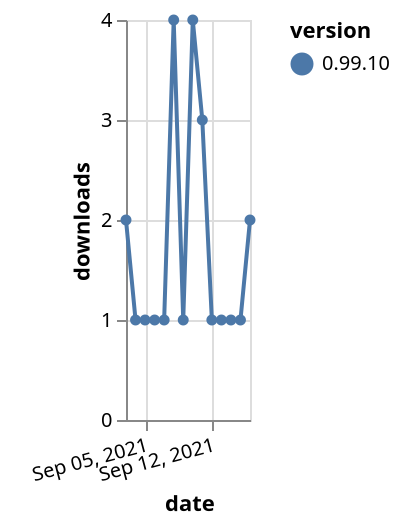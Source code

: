 {"$schema": "https://vega.github.io/schema/vega-lite/v5.json", "description": "A simple bar chart with embedded data.", "data": {"values": [{"date": "2021-09-03", "total": 233, "delta": 2, "version": "0.99.10"}, {"date": "2021-09-04", "total": 234, "delta": 1, "version": "0.99.10"}, {"date": "2021-09-05", "total": 235, "delta": 1, "version": "0.99.10"}, {"date": "2021-09-06", "total": 236, "delta": 1, "version": "0.99.10"}, {"date": "2021-09-07", "total": 237, "delta": 1, "version": "0.99.10"}, {"date": "2021-09-08", "total": 241, "delta": 4, "version": "0.99.10"}, {"date": "2021-09-09", "total": 242, "delta": 1, "version": "0.99.10"}, {"date": "2021-09-10", "total": 246, "delta": 4, "version": "0.99.10"}, {"date": "2021-09-11", "total": 249, "delta": 3, "version": "0.99.10"}, {"date": "2021-09-12", "total": 250, "delta": 1, "version": "0.99.10"}, {"date": "2021-09-13", "total": 251, "delta": 1, "version": "0.99.10"}, {"date": "2021-09-14", "total": 252, "delta": 1, "version": "0.99.10"}, {"date": "2021-09-15", "total": 253, "delta": 1, "version": "0.99.10"}, {"date": "2021-09-16", "total": 255, "delta": 2, "version": "0.99.10"}]}, "width": "container", "mark": {"type": "line", "point": {"filled": true}}, "encoding": {"x": {"field": "date", "type": "temporal", "timeUnit": "yearmonthdate", "title": "date", "axis": {"labelAngle": -15}}, "y": {"field": "delta", "type": "quantitative", "title": "downloads"}, "color": {"field": "version", "type": "nominal"}, "tooltip": {"field": "delta"}}}